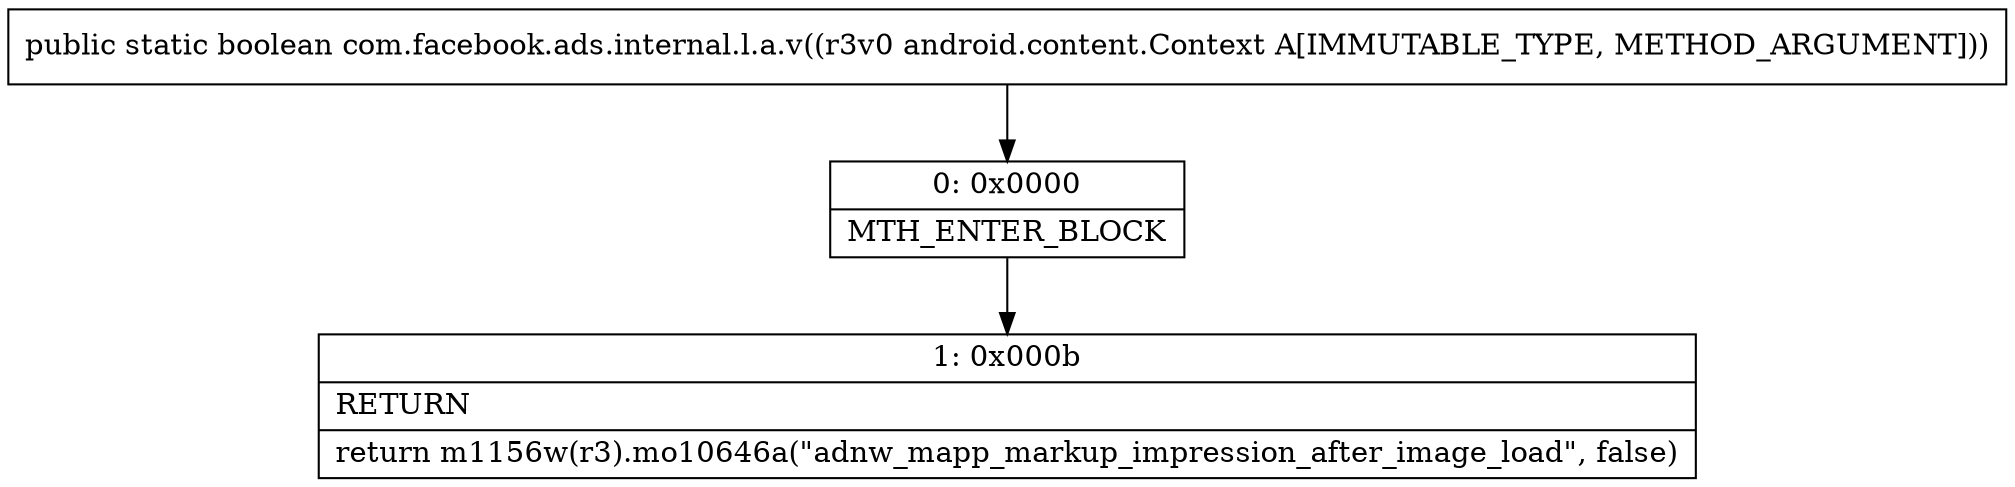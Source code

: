 digraph "CFG forcom.facebook.ads.internal.l.a.v(Landroid\/content\/Context;)Z" {
Node_0 [shape=record,label="{0\:\ 0x0000|MTH_ENTER_BLOCK\l}"];
Node_1 [shape=record,label="{1\:\ 0x000b|RETURN\l|return m1156w(r3).mo10646a(\"adnw_mapp_markup_impression_after_image_load\", false)\l}"];
MethodNode[shape=record,label="{public static boolean com.facebook.ads.internal.l.a.v((r3v0 android.content.Context A[IMMUTABLE_TYPE, METHOD_ARGUMENT])) }"];
MethodNode -> Node_0;
Node_0 -> Node_1;
}

